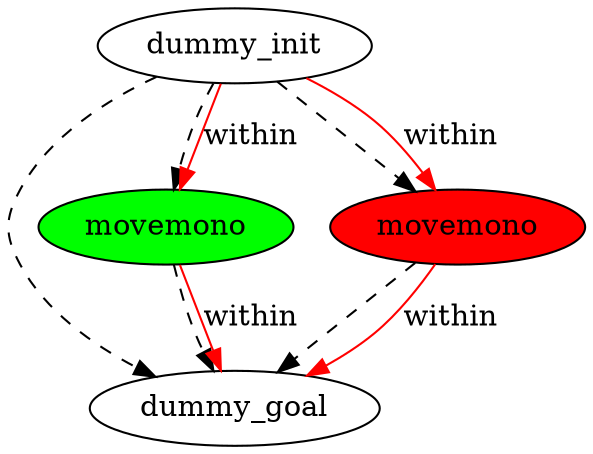 digraph {
	"4eb0bb14-dcce-496a-d1c5-d7f92d9be16b" [label=dummy_init fillcolor=white style=filled]
	"f2e0336a-ff0f-5390-d161-fd8d1ac4fe27" [label=dummy_goal fillcolor=white style=filled]
	"7fdb647d-6cdb-86b6-0b61-f77b8fce9df5" [label=movemono fillcolor=green style=filled]
	"db06d394-4cdb-0401-200d-c2e5bb91a8d7" [label=movemono fillcolor=red style=filled]
	"7fdb647d-6cdb-86b6-0b61-f77b8fce9df5" -> "f2e0336a-ff0f-5390-d161-fd8d1ac4fe27" [color=black style=dashed]
	"4eb0bb14-dcce-496a-d1c5-d7f92d9be16b" -> "db06d394-4cdb-0401-200d-c2e5bb91a8d7" [color=black style=dashed]
	"db06d394-4cdb-0401-200d-c2e5bb91a8d7" -> "f2e0336a-ff0f-5390-d161-fd8d1ac4fe27" [color=black style=dashed]
	"4eb0bb14-dcce-496a-d1c5-d7f92d9be16b" -> "f2e0336a-ff0f-5390-d161-fd8d1ac4fe27" [color=black style=dashed]
	"4eb0bb14-dcce-496a-d1c5-d7f92d9be16b" -> "7fdb647d-6cdb-86b6-0b61-f77b8fce9df5" [color=black style=dashed]
	"7fdb647d-6cdb-86b6-0b61-f77b8fce9df5" -> "f2e0336a-ff0f-5390-d161-fd8d1ac4fe27" [label=within color=red]
	"4eb0bb14-dcce-496a-d1c5-d7f92d9be16b" -> "db06d394-4cdb-0401-200d-c2e5bb91a8d7" [label=within color=red]
	"4eb0bb14-dcce-496a-d1c5-d7f92d9be16b" -> "7fdb647d-6cdb-86b6-0b61-f77b8fce9df5" [label=within color=red]
	"db06d394-4cdb-0401-200d-c2e5bb91a8d7" -> "f2e0336a-ff0f-5390-d161-fd8d1ac4fe27" [label=within color=red]
}
